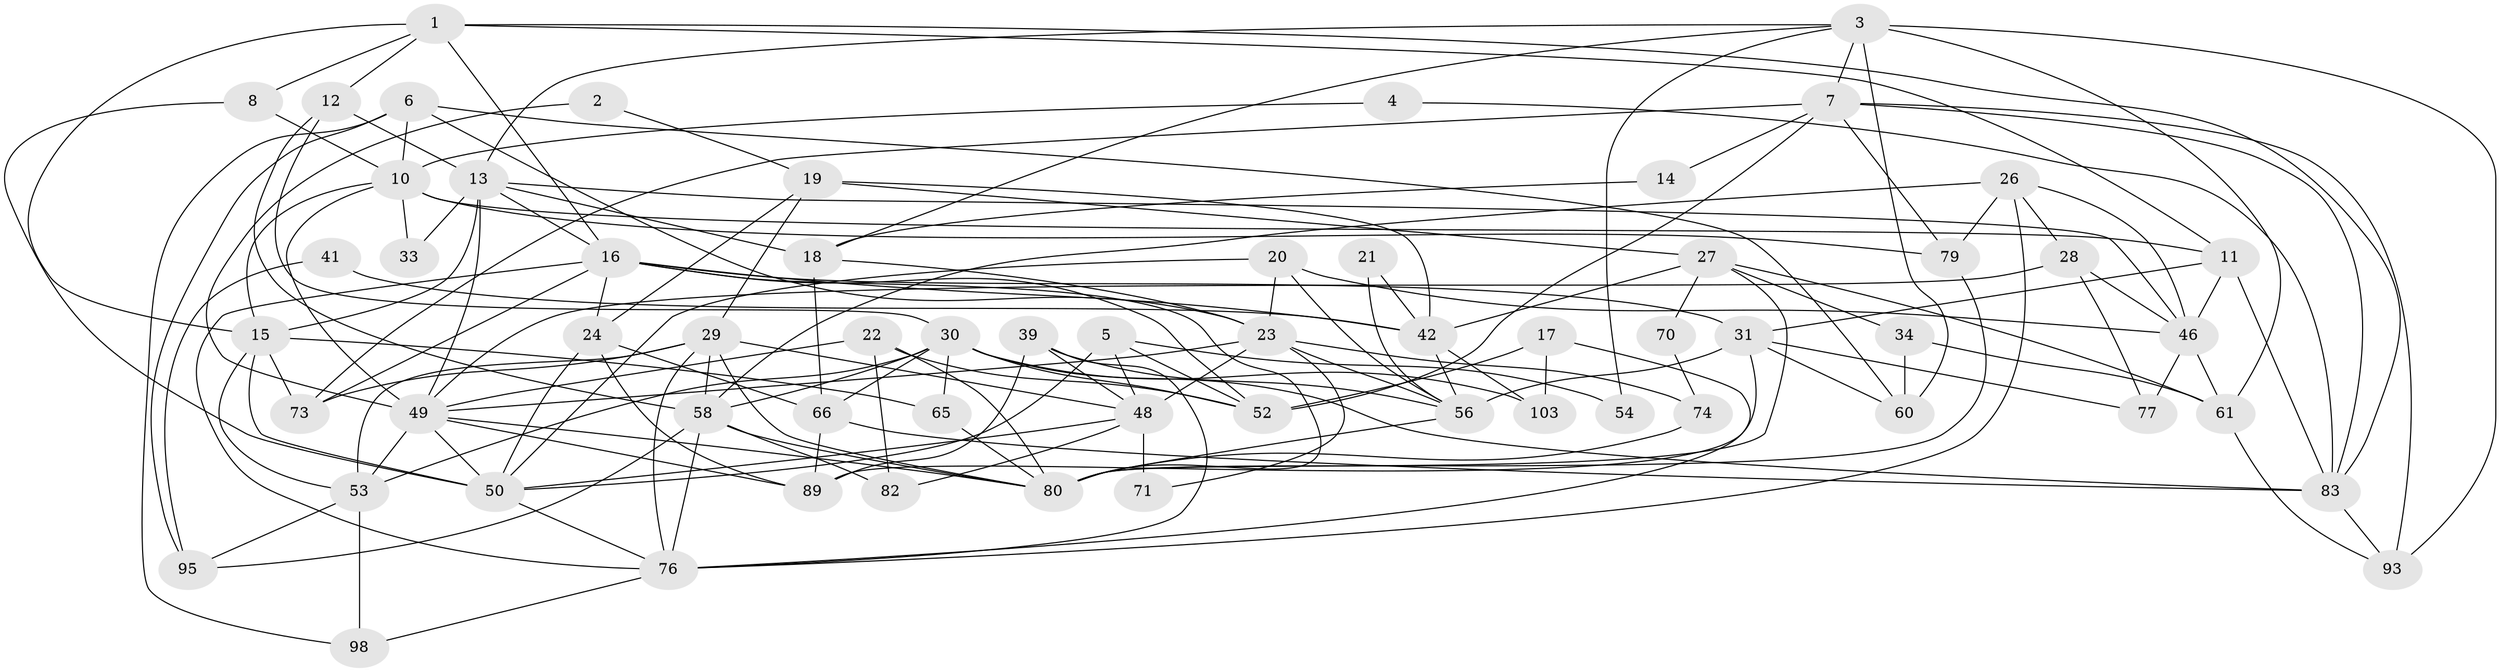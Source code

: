 // original degree distribution, {2: 0.1650485436893204, 3: 0.24271844660194175, 6: 0.08737864077669903, 4: 0.2524271844660194, 5: 0.18446601941747573, 7: 0.05825242718446602, 8: 0.009708737864077669}
// Generated by graph-tools (version 1.1) at 2025/41/03/06/25 10:41:57]
// undirected, 62 vertices, 156 edges
graph export_dot {
graph [start="1"]
  node [color=gray90,style=filled];
  1 [super="+9"];
  2 [super="+87"];
  3 [super="+35"];
  4;
  5 [super="+68"];
  6 [super="+102"];
  7 [super="+25"];
  8 [super="+45"];
  10 [super="+78"];
  11 [super="+37"];
  12 [super="+44"];
  13 [super="+43"];
  14;
  15 [super="+38"];
  16 [super="+40"];
  17;
  18 [super="+32"];
  19 [super="+81"];
  20 [super="+96"];
  21;
  22 [super="+36"];
  23 [super="+47"];
  24 [super="+92"];
  26 [super="+55"];
  27 [super="+62"];
  28;
  29 [super="+64"];
  30 [super="+51"];
  31 [super="+67"];
  33;
  34;
  39 [super="+86"];
  41;
  42 [super="+90"];
  46 [super="+59"];
  48 [super="+69"];
  49 [super="+57"];
  50 [super="+101"];
  52 [super="+63"];
  53 [super="+84"];
  54;
  56 [super="+75"];
  58 [super="+72"];
  60 [super="+99"];
  61 [super="+88"];
  65;
  66 [super="+100"];
  70;
  71;
  73;
  74;
  76 [super="+94"];
  77;
  79;
  80 [super="+85"];
  82;
  83 [super="+91"];
  89;
  93 [super="+97"];
  95;
  98;
  103;
  1 -- 83;
  1 -- 16;
  1 -- 8;
  1 -- 11;
  1 -- 12;
  1 -- 15;
  2 -- 49 [weight=2];
  2 -- 19;
  3 -- 54;
  3 -- 13;
  3 -- 60 [weight=2];
  3 -- 61;
  3 -- 93;
  3 -- 18;
  3 -- 7;
  4 -- 10;
  4 -- 83;
  5 -- 54;
  5 -- 48;
  5 -- 50;
  5 -- 52;
  6 -- 98;
  6 -- 10;
  6 -- 60;
  6 -- 95;
  6 -- 23;
  7 -- 73;
  7 -- 52;
  7 -- 83;
  7 -- 79;
  7 -- 14;
  7 -- 93;
  8 -- 50;
  8 -- 10;
  10 -- 15;
  10 -- 11;
  10 -- 33;
  10 -- 49;
  10 -- 79;
  11 -- 31;
  11 -- 83;
  11 -- 46;
  12 -- 13;
  12 -- 58;
  12 -- 30;
  13 -- 46;
  13 -- 15;
  13 -- 33;
  13 -- 49;
  13 -- 18;
  13 -- 16;
  14 -- 18;
  15 -- 65;
  15 -- 73;
  15 -- 50;
  15 -- 53;
  16 -- 80;
  16 -- 76;
  16 -- 24 [weight=2];
  16 -- 31;
  16 -- 73;
  16 -- 52;
  16 -- 42;
  17 -- 76;
  17 -- 103;
  17 -- 52;
  18 -- 66;
  18 -- 23;
  19 -- 27;
  19 -- 24;
  19 -- 42;
  19 -- 29;
  20 -- 50;
  20 -- 56;
  20 -- 46;
  20 -- 23;
  21 -- 56;
  21 -- 42;
  22 -- 52;
  22 -- 80;
  22 -- 49;
  22 -- 82;
  23 -- 48;
  23 -- 71;
  23 -- 49;
  23 -- 56 [weight=2];
  23 -- 74;
  24 -- 50;
  24 -- 89;
  24 -- 66;
  26 -- 28;
  26 -- 79;
  26 -- 76;
  26 -- 58;
  26 -- 46;
  27 -- 42 [weight=3];
  27 -- 34;
  27 -- 61;
  27 -- 70;
  27 -- 80;
  28 -- 77;
  28 -- 49;
  28 -- 46;
  29 -- 58;
  29 -- 53;
  29 -- 80;
  29 -- 48;
  29 -- 73;
  29 -- 76;
  30 -- 65;
  30 -- 83;
  30 -- 66;
  30 -- 52;
  30 -- 53;
  30 -- 103;
  30 -- 58;
  31 -- 56;
  31 -- 89;
  31 -- 60 [weight=2];
  31 -- 77;
  34 -- 61;
  34 -- 60;
  39 -- 89;
  39 -- 48;
  39 -- 56 [weight=2];
  39 -- 76;
  41 -- 42;
  41 -- 95;
  42 -- 103;
  42 -- 56;
  46 -- 77;
  46 -- 61;
  48 -- 82;
  48 -- 71;
  48 -- 50;
  49 -- 80;
  49 -- 89;
  49 -- 53;
  49 -- 50;
  50 -- 76;
  53 -- 98;
  53 -- 95;
  56 -- 80;
  58 -- 80;
  58 -- 76;
  58 -- 82;
  58 -- 95;
  61 -- 93;
  65 -- 80;
  66 -- 89;
  66 -- 83;
  70 -- 74;
  74 -- 80;
  76 -- 98;
  79 -- 80;
  83 -- 93;
}
